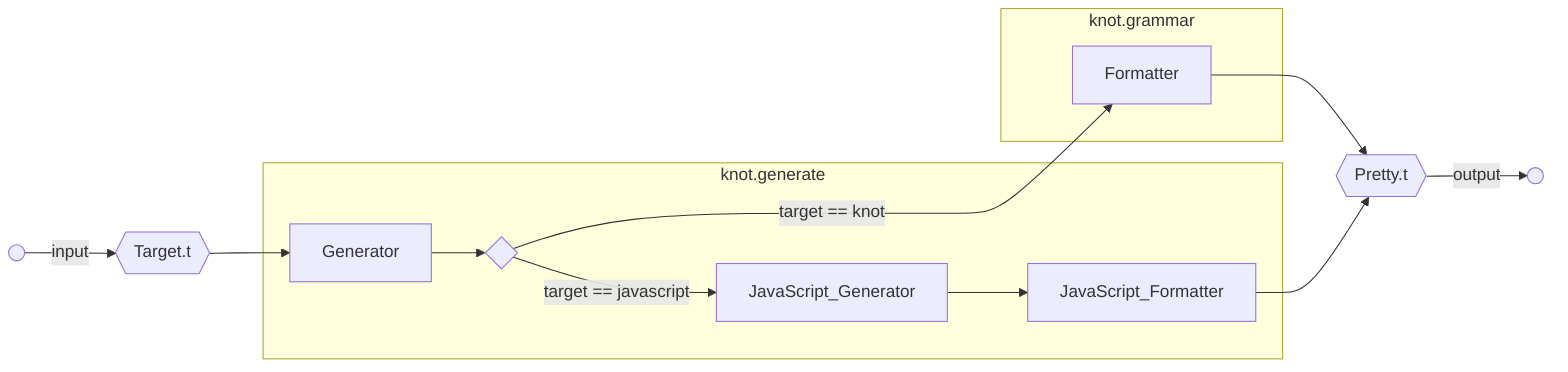 graph LR
  in(( ))
  out(( ))
  target{{Target.t}}
  result{{Pretty.t}}

  in --> |input| target
  target --> Generator

  subgraph knot.generate
    Generator --> choice{ }

    choice --> |target == javascript| JavaScript_Generator --> JavaScript_Formatter
  end

  subgraph knot.grammar
    Formatter
  end

  choice --> |target == knot| Formatter

  Formatter --> result
  JavaScript_Formatter --> result

  result --> |output| out